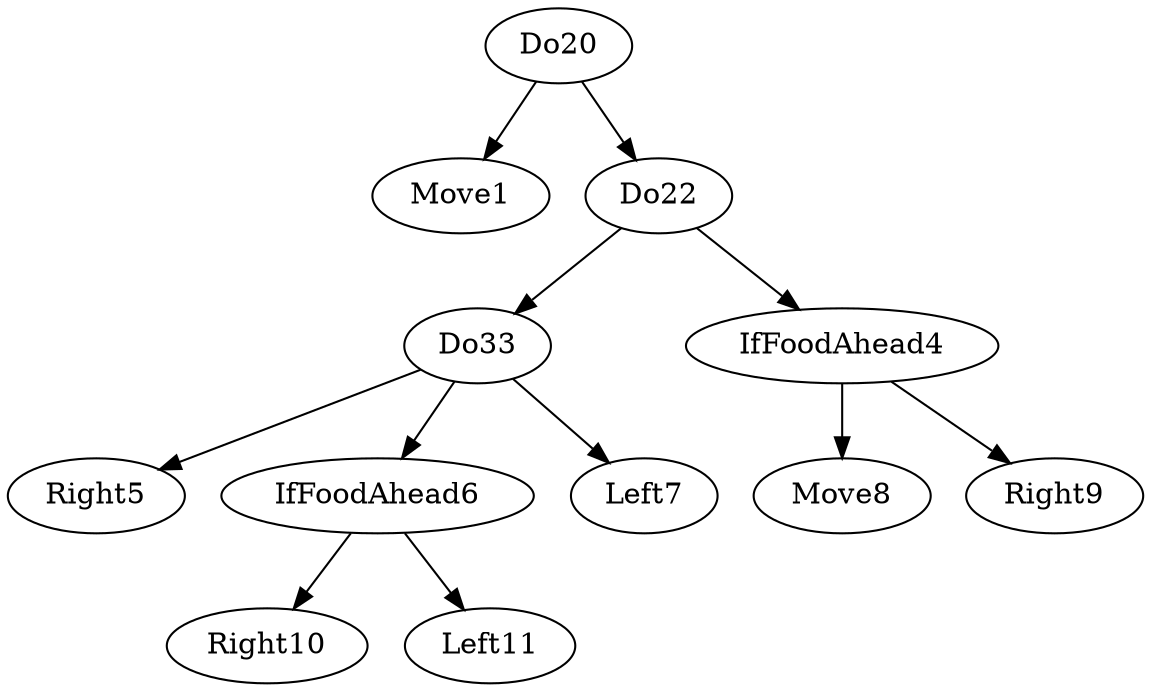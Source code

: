 digraph T {
	Do20 -> Move1;
	Do20 -> Do22;
	Do22 -> Do33;
	Do22 -> IfFoodAhead4;
	Do33 -> Right5;
	Do33 -> IfFoodAhead6;
	Do33 -> Left7;
	IfFoodAhead4 -> Move8;
	IfFoodAhead4 -> Right9;
	IfFoodAhead6 -> Right10;
	IfFoodAhead6 -> Left11;
}
